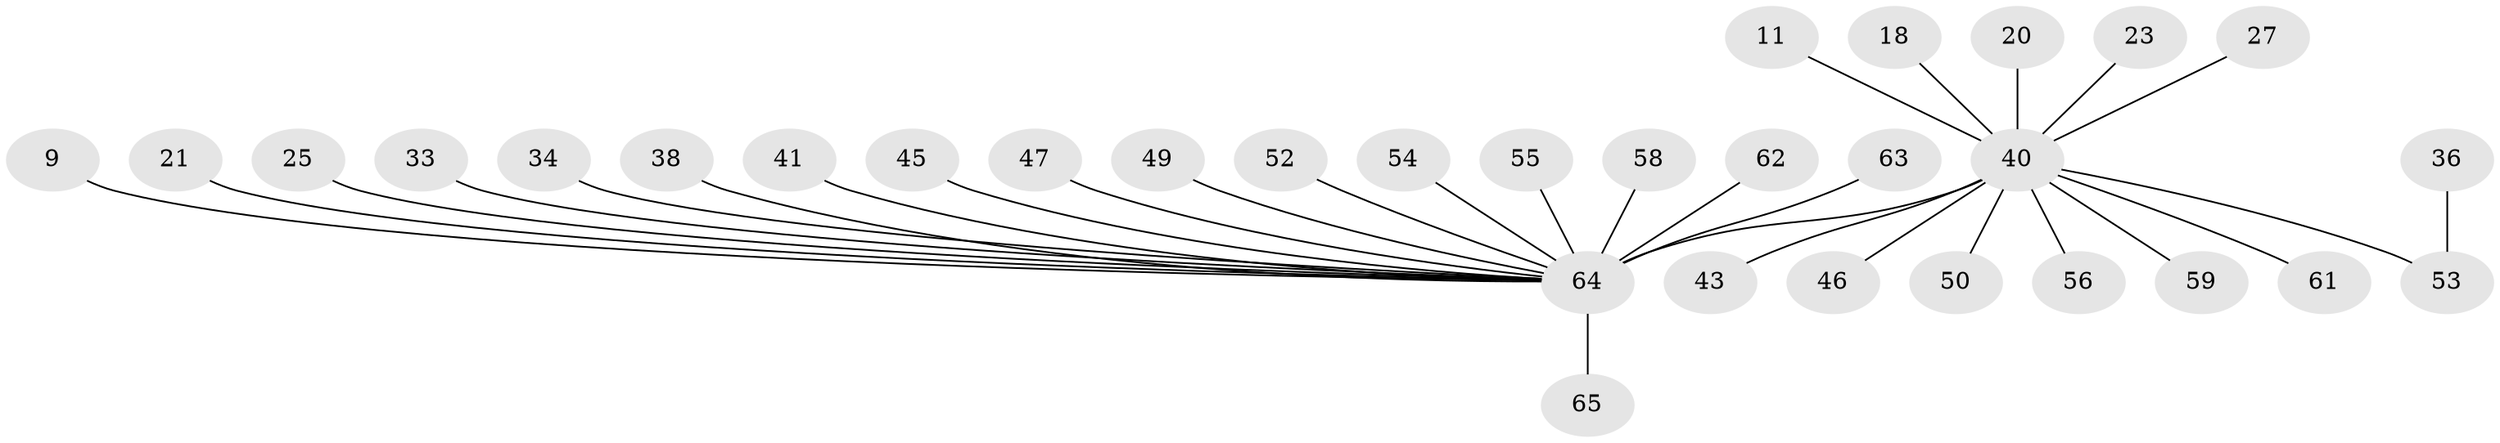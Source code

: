 // original degree distribution, {3: 0.12307692307692308, 21: 0.015384615384615385, 2: 0.26153846153846155, 10: 0.015384615384615385, 6: 0.015384615384615385, 13: 0.015384615384615385, 8: 0.015384615384615385, 1: 0.4153846153846154, 7: 0.03076923076923077, 5: 0.015384615384615385, 4: 0.07692307692307693}
// Generated by graph-tools (version 1.1) at 2025/47/03/09/25 04:47:33]
// undirected, 32 vertices, 31 edges
graph export_dot {
graph [start="1"]
  node [color=gray90,style=filled];
  9;
  11;
  18;
  20;
  21;
  23;
  25;
  27;
  33;
  34 [super="+19+32"];
  36;
  38;
  40 [super="+4+2+39"];
  41;
  43;
  45;
  46;
  47;
  49;
  50;
  52;
  53 [super="+35"];
  54;
  55;
  56 [super="+3"];
  58;
  59;
  61;
  62;
  63 [super="+29"];
  64 [super="+26+44+57+17+48+30+31+37+51+60+10+14"];
  65;
  9 -- 64;
  11 -- 40;
  18 -- 40;
  20 -- 40;
  21 -- 64;
  23 -- 40;
  25 -- 64;
  27 -- 40;
  33 -- 64;
  34 -- 64 [weight=2];
  36 -- 53;
  38 -- 64 [weight=2];
  40 -- 46;
  40 -- 43;
  40 -- 50;
  40 -- 53 [weight=5];
  40 -- 59;
  40 -- 56;
  40 -- 64 [weight=18];
  40 -- 61;
  41 -- 64;
  45 -- 64;
  47 -- 64 [weight=2];
  49 -- 64;
  52 -- 64;
  54 -- 64;
  55 -- 64;
  58 -- 64;
  62 -- 64;
  63 -- 64;
  64 -- 65;
}
